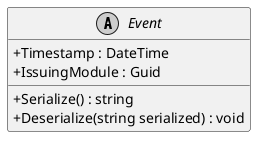 @startuml
skinparam monochrome true
skinparam classAttributeIconSize 0

abstract class Event {
    + Timestamp : DateTime
    + IssuingModule : Guid
    + Serialize() : string
    + Deserialize(string serialized) : void
}
@enduml
